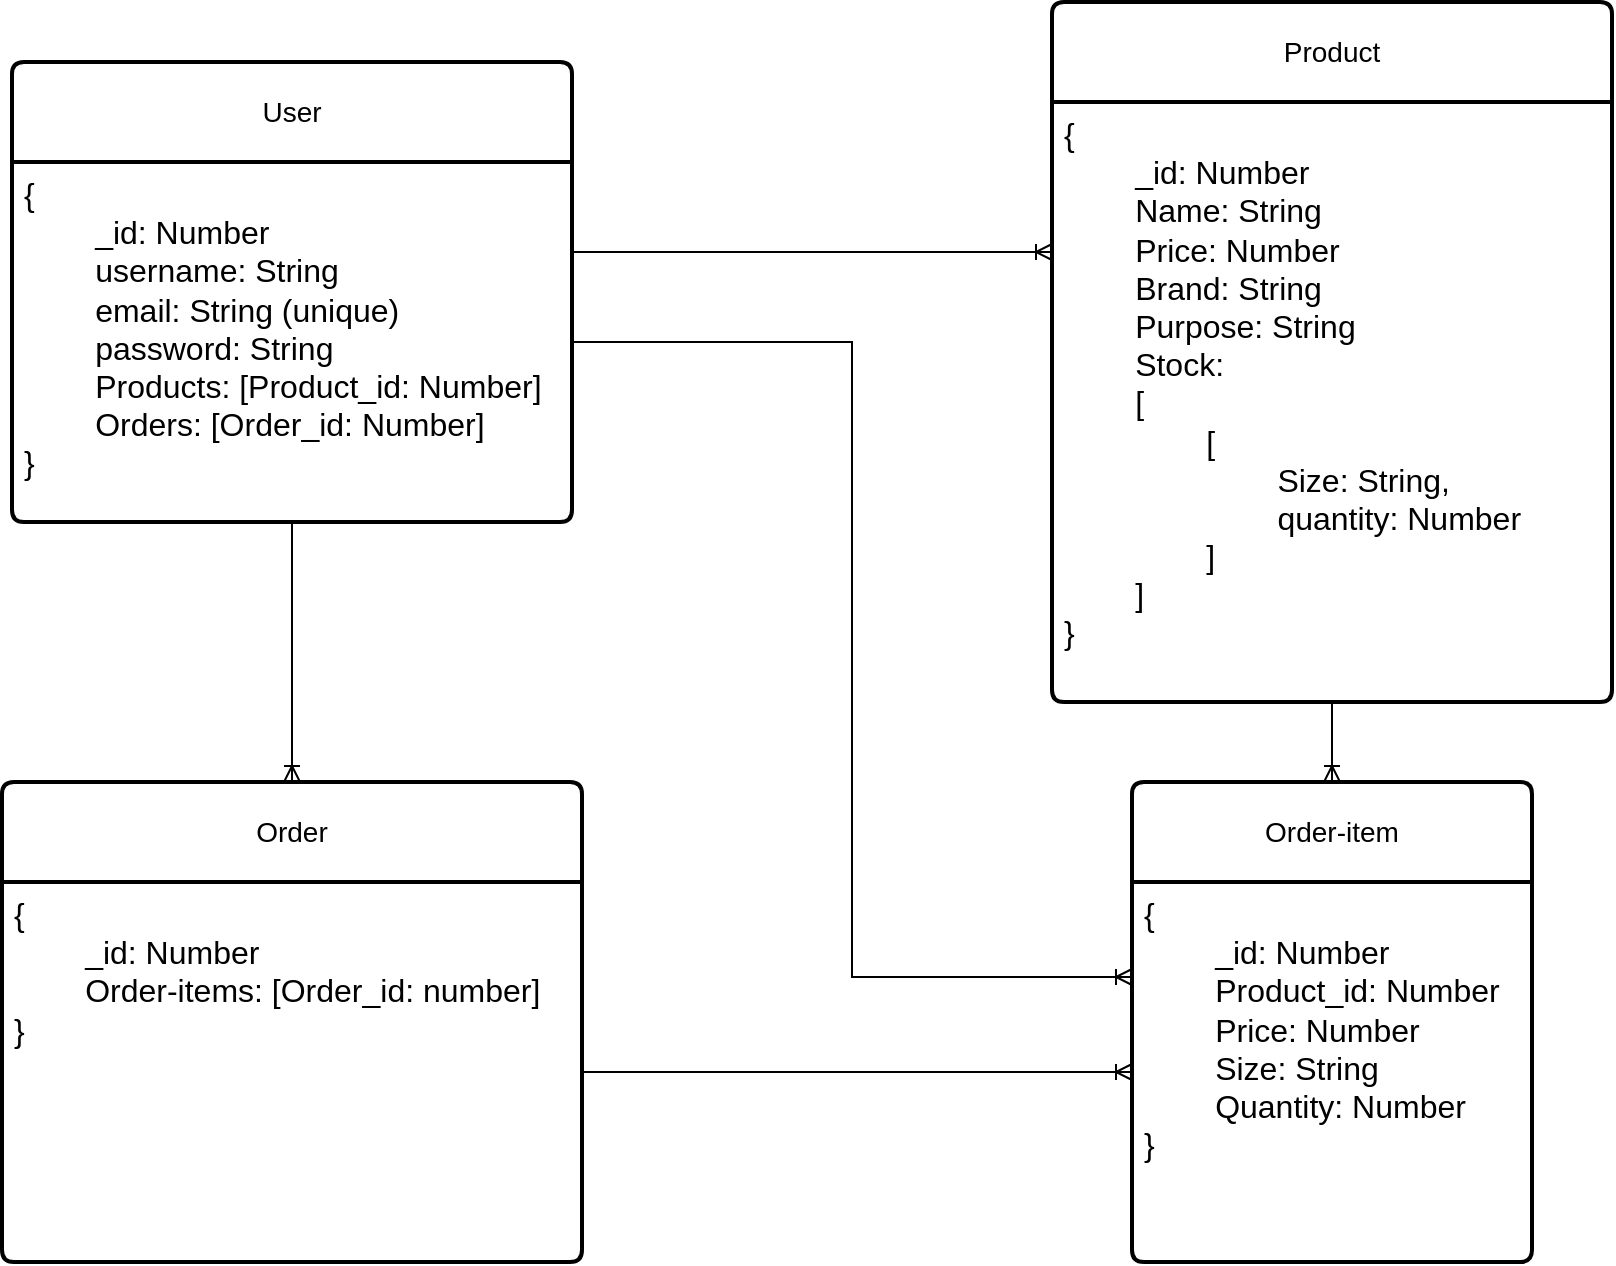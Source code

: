<mxfile version="22.1.5" type="device">
  <diagram name="Page-1" id="qp85u31T0LVJBbgJjLoR">
    <mxGraphModel dx="1434" dy="746" grid="1" gridSize="10" guides="1" tooltips="1" connect="1" arrows="1" fold="1" page="1" pageScale="1" pageWidth="827" pageHeight="1169" math="0" shadow="0">
      <root>
        <mxCell id="0" />
        <mxCell id="1" parent="0" />
        <mxCell id="JjSkaJkUtYKDlv3DAUIi-1" value="User" style="swimlane;childLayout=stackLayout;horizontal=1;startSize=50;horizontalStack=0;rounded=1;fontSize=14;fontStyle=0;strokeWidth=2;resizeParent=0;resizeLast=1;shadow=0;dashed=0;align=center;arcSize=4;whiteSpace=wrap;html=1;" parent="1" vertex="1">
          <mxGeometry x="50" y="80" width="280" height="230" as="geometry" />
        </mxCell>
        <mxCell id="JjSkaJkUtYKDlv3DAUIi-2" value="&lt;div style=&quot;font-size: 16px;&quot;&gt;&lt;span style=&quot;background-color: initial;&quot;&gt;&lt;font style=&quot;font-size: 16px;&quot;&gt;{&lt;/font&gt;&lt;/span&gt;&lt;/div&gt;&lt;div style=&quot;font-size: 16px;&quot;&gt;&lt;span style=&quot;background-color: initial;&quot;&gt;&lt;font style=&quot;font-size: 16px;&quot;&gt;&lt;span style=&quot;white-space: pre;&quot;&gt;&#x9;&lt;/span&gt;_id: Number&lt;/font&gt;&lt;/span&gt;&lt;/div&gt;&lt;div style=&quot;font-size: 16px;&quot;&gt;&lt;span style=&quot;background-color: initial;&quot;&gt;&lt;font style=&quot;font-size: 16px;&quot;&gt;&lt;span style=&quot;white-space: pre;&quot;&gt;&#x9;&lt;/span&gt;username: String&lt;br&gt;&lt;/font&gt;&lt;/span&gt;&lt;/div&gt;&lt;div style=&quot;font-size: 16px;&quot;&gt;&lt;span style=&quot;background-color: initial;&quot;&gt;&lt;font style=&quot;font-size: 16px;&quot;&gt;&lt;span style=&quot;white-space: pre;&quot;&gt;&#x9;&lt;/span&gt;email: String (unique)&lt;br&gt;&lt;/font&gt;&lt;/span&gt;&lt;/div&gt;&lt;div style=&quot;font-size: 16px;&quot;&gt;&lt;/div&gt;&lt;div style=&quot;font-size: 16px;&quot;&gt;&lt;span style=&quot;background-color: initial;&quot;&gt;&lt;font style=&quot;font-size: 16px;&quot;&gt;&lt;span style=&quot;white-space: pre;&quot;&gt;&#x9;&lt;/span&gt;password: String&lt;/font&gt;&lt;/span&gt;&lt;/div&gt;&lt;div style=&quot;font-size: 16px;&quot;&gt;&lt;span style=&quot;background-color: initial;&quot;&gt;&lt;font style=&quot;font-size: 16px;&quot;&gt;&lt;span style=&quot;white-space: pre;&quot;&gt;&#x9;&lt;/span&gt;Products: [Product_id: Number]&lt;br&gt;&lt;/font&gt;&lt;/span&gt;&lt;/div&gt;&lt;div style=&quot;font-size: 16px;&quot;&gt;&lt;span style=&quot;background-color: initial;&quot;&gt;&lt;font style=&quot;font-size: 16px;&quot;&gt;&lt;span style=&quot;white-space: pre;&quot;&gt;&#x9;&lt;/span&gt;Orders: [Order_id: Number]&lt;br&gt;&lt;/font&gt;&lt;/span&gt;&lt;/div&gt;&lt;div style=&quot;font-size: 16px;&quot;&gt;&lt;span style=&quot;background-color: initial;&quot;&gt;&lt;font style=&quot;font-size: 16px;&quot;&gt;}&lt;/font&gt;&lt;/span&gt;&lt;/div&gt;&lt;div style=&quot;font-size: 16px;&quot;&gt;&lt;br&gt;&lt;/div&gt;" style="align=left;strokeColor=none;fillColor=none;spacingLeft=4;fontSize=12;verticalAlign=top;resizable=0;rotatable=0;part=1;html=1;" parent="JjSkaJkUtYKDlv3DAUIi-1" vertex="1">
          <mxGeometry y="50" width="280" height="180" as="geometry" />
        </mxCell>
        <mxCell id="JjSkaJkUtYKDlv3DAUIi-3" value="Product" style="swimlane;childLayout=stackLayout;horizontal=1;startSize=50;horizontalStack=0;rounded=1;fontSize=14;fontStyle=0;strokeWidth=2;resizeParent=0;resizeLast=1;shadow=0;dashed=0;align=center;arcSize=4;whiteSpace=wrap;html=1;" parent="1" vertex="1">
          <mxGeometry x="570" y="50" width="280" height="350" as="geometry" />
        </mxCell>
        <mxCell id="JjSkaJkUtYKDlv3DAUIi-4" value="&lt;font style=&quot;font-size: 16px;&quot;&gt;{&lt;br&gt;&lt;span style=&quot;white-space: pre;&quot;&gt;&#x9;&lt;/span&gt;_id: Number&lt;br&gt;&lt;span style=&quot;white-space: pre;&quot;&gt;&#x9;&lt;/span&gt;Name: String&lt;br&gt;&lt;span style=&quot;white-space: pre;&quot;&gt;&#x9;&lt;/span&gt;Price: Number&lt;br&gt;&lt;span style=&quot;white-space: pre;&quot;&gt;&#x9;&lt;/span&gt;Brand: String&lt;br&gt;&lt;span style=&quot;white-space: pre;&quot;&gt;&#x9;&lt;/span&gt;Purpose: String&lt;br&gt;&lt;span style=&quot;white-space: pre;&quot;&gt;&#x9;&lt;/span&gt;Stock: &lt;span style=&quot;white-space: pre;&quot;&gt;&#x9;&lt;/span&gt;&lt;br&gt;&lt;span style=&quot;white-space: pre;&quot;&gt;&#x9;&lt;/span&gt;[&lt;br&gt;&lt;span style=&quot;white-space: pre;&quot;&gt;&#x9;&lt;/span&gt;&lt;span style=&quot;white-space: pre;&quot;&gt;&#x9;&lt;/span&gt;[ &lt;br&gt;&lt;span style=&quot;white-space: pre;&quot;&gt;&#x9;&lt;/span&gt;&lt;span style=&quot;white-space: pre;&quot;&gt;&#x9;&lt;/span&gt;&lt;span style=&quot;white-space: pre;&quot;&gt;&#x9;&lt;/span&gt;Size: String, &lt;br&gt;&lt;span style=&quot;white-space: pre;&quot;&gt;&#x9;&lt;/span&gt;&lt;span style=&quot;white-space: pre;&quot;&gt;&#x9;&lt;span style=&quot;white-space: pre;&quot;&gt;&#x9;&lt;/span&gt;&lt;/span&gt;quantity: Number&lt;br&gt;&lt;span style=&quot;white-space: pre;&quot;&gt;&#x9;&lt;/span&gt;&lt;span style=&quot;white-space: pre;&quot;&gt;&#x9;&lt;/span&gt;]&lt;br&gt;&lt;span style=&quot;white-space: pre;&quot;&gt;&#x9;&lt;/span&gt;]&lt;br&gt;}&lt;br&gt;&lt;span style=&quot;white-space: pre;&quot;&gt;&#x9;&lt;/span&gt;&lt;br&gt;&lt;/font&gt;" style="align=left;strokeColor=none;fillColor=none;spacingLeft=4;fontSize=12;verticalAlign=top;resizable=0;rotatable=0;part=1;html=1;" parent="JjSkaJkUtYKDlv3DAUIi-3" vertex="1">
          <mxGeometry y="50" width="280" height="300" as="geometry" />
        </mxCell>
        <mxCell id="JjSkaJkUtYKDlv3DAUIi-5" style="edgeStyle=orthogonalEdgeStyle;rounded=0;orthogonalLoop=1;jettySize=auto;html=1;exitX=1;exitY=0.25;exitDx=0;exitDy=0;entryX=0;entryY=0.25;entryDx=0;entryDy=0;endArrow=ERoneToMany;endFill=0;" parent="1" source="JjSkaJkUtYKDlv3DAUIi-2" target="JjSkaJkUtYKDlv3DAUIi-4" edge="1">
          <mxGeometry relative="1" as="geometry" />
        </mxCell>
        <mxCell id="HELl3mfbh5D2u15L4ZEw-1" value="Order-item" style="swimlane;childLayout=stackLayout;horizontal=1;startSize=50;horizontalStack=0;rounded=1;fontSize=14;fontStyle=0;strokeWidth=2;resizeParent=0;resizeLast=1;shadow=0;dashed=0;align=center;arcSize=4;whiteSpace=wrap;html=1;" parent="1" vertex="1">
          <mxGeometry x="610" y="440" width="200" height="240" as="geometry" />
        </mxCell>
        <mxCell id="HELl3mfbh5D2u15L4ZEw-2" value="&lt;font style=&quot;font-size: 16px;&quot;&gt;{&lt;br&gt;&lt;span style=&quot;white-space: pre;&quot;&gt;&#x9;&lt;/span&gt;_id: Number&lt;br&gt;&lt;span style=&quot;white-space: pre;&quot;&gt;&#x9;&lt;/span&gt;Product_id: Number&lt;br&gt;&lt;span style=&quot;white-space: pre;&quot;&gt;&#x9;&lt;/span&gt;Price: Number&lt;br&gt;&lt;span style=&quot;white-space: pre;&quot;&gt;&#x9;&lt;/span&gt;Size: String&lt;br&gt;&lt;span style=&quot;white-space: pre;&quot;&gt;&#x9;&lt;/span&gt;Quantity: Number&lt;br&gt;}&lt;br&gt;&lt;span style=&quot;white-space: pre;&quot;&gt;&#x9;&lt;/span&gt;&lt;br&gt;&lt;/font&gt;" style="align=left;strokeColor=none;fillColor=none;spacingLeft=4;fontSize=12;verticalAlign=top;resizable=0;rotatable=0;part=1;html=1;" parent="HELl3mfbh5D2u15L4ZEw-1" vertex="1">
          <mxGeometry y="50" width="200" height="190" as="geometry" />
        </mxCell>
        <mxCell id="HELl3mfbh5D2u15L4ZEw-3" style="edgeStyle=orthogonalEdgeStyle;rounded=0;orthogonalLoop=1;jettySize=auto;html=1;exitX=1;exitY=0.5;exitDx=0;exitDy=0;entryX=0;entryY=0.25;entryDx=0;entryDy=0;endArrow=ERoneToMany;endFill=0;" parent="1" source="JjSkaJkUtYKDlv3DAUIi-2" target="HELl3mfbh5D2u15L4ZEw-2" edge="1">
          <mxGeometry relative="1" as="geometry" />
        </mxCell>
        <mxCell id="HELl3mfbh5D2u15L4ZEw-4" style="edgeStyle=orthogonalEdgeStyle;rounded=0;orthogonalLoop=1;jettySize=auto;html=1;exitX=0.5;exitY=1;exitDx=0;exitDy=0;entryX=0.5;entryY=0;entryDx=0;entryDy=0;endArrow=ERoneToMany;endFill=0;startArrow=none;startFill=0;" parent="1" source="JjSkaJkUtYKDlv3DAUIi-4" target="HELl3mfbh5D2u15L4ZEw-1" edge="1">
          <mxGeometry relative="1" as="geometry" />
        </mxCell>
        <mxCell id="FgiDzkNff8P7kA8TAWAG-1" value="Order" style="swimlane;childLayout=stackLayout;horizontal=1;startSize=50;horizontalStack=0;rounded=1;fontSize=14;fontStyle=0;strokeWidth=2;resizeParent=0;resizeLast=1;shadow=0;dashed=0;align=center;arcSize=4;whiteSpace=wrap;html=1;" parent="1" vertex="1">
          <mxGeometry x="45" y="440" width="290" height="240" as="geometry" />
        </mxCell>
        <mxCell id="FgiDzkNff8P7kA8TAWAG-2" value="&lt;font style=&quot;font-size: 16px;&quot;&gt;{&lt;br&gt;&lt;span style=&quot;white-space: pre;&quot;&gt;&#x9;&lt;/span&gt;_id: Number&lt;br&gt;&lt;span style=&quot;white-space: pre;&quot;&gt;&#x9;&lt;/span&gt;Order-items: [Order_id: number]&lt;br&gt;}&lt;br&gt;&lt;span style=&quot;white-space: pre;&quot;&gt;&#x9;&lt;/span&gt;&lt;br&gt;&lt;/font&gt;" style="align=left;strokeColor=none;fillColor=none;spacingLeft=4;fontSize=12;verticalAlign=top;resizable=0;rotatable=0;part=1;html=1;" parent="FgiDzkNff8P7kA8TAWAG-1" vertex="1">
          <mxGeometry y="50" width="290" height="190" as="geometry" />
        </mxCell>
        <mxCell id="Xa-OKTGaR6CcKXgIvqDu-3" style="edgeStyle=orthogonalEdgeStyle;rounded=0;orthogonalLoop=1;jettySize=auto;html=1;exitX=1;exitY=0.5;exitDx=0;exitDy=0;entryX=0;entryY=0.5;entryDx=0;entryDy=0;endArrow=ERoneToMany;endFill=0;" parent="1" source="FgiDzkNff8P7kA8TAWAG-2" target="HELl3mfbh5D2u15L4ZEw-2" edge="1">
          <mxGeometry relative="1" as="geometry" />
        </mxCell>
        <mxCell id="Xa-OKTGaR6CcKXgIvqDu-4" style="edgeStyle=orthogonalEdgeStyle;rounded=0;orthogonalLoop=1;jettySize=auto;html=1;exitX=0.5;exitY=1;exitDx=0;exitDy=0;entryX=0.5;entryY=0;entryDx=0;entryDy=0;endArrow=ERoneToMany;endFill=0;" parent="1" source="JjSkaJkUtYKDlv3DAUIi-2" target="FgiDzkNff8P7kA8TAWAG-1" edge="1">
          <mxGeometry relative="1" as="geometry" />
        </mxCell>
      </root>
    </mxGraphModel>
  </diagram>
</mxfile>
